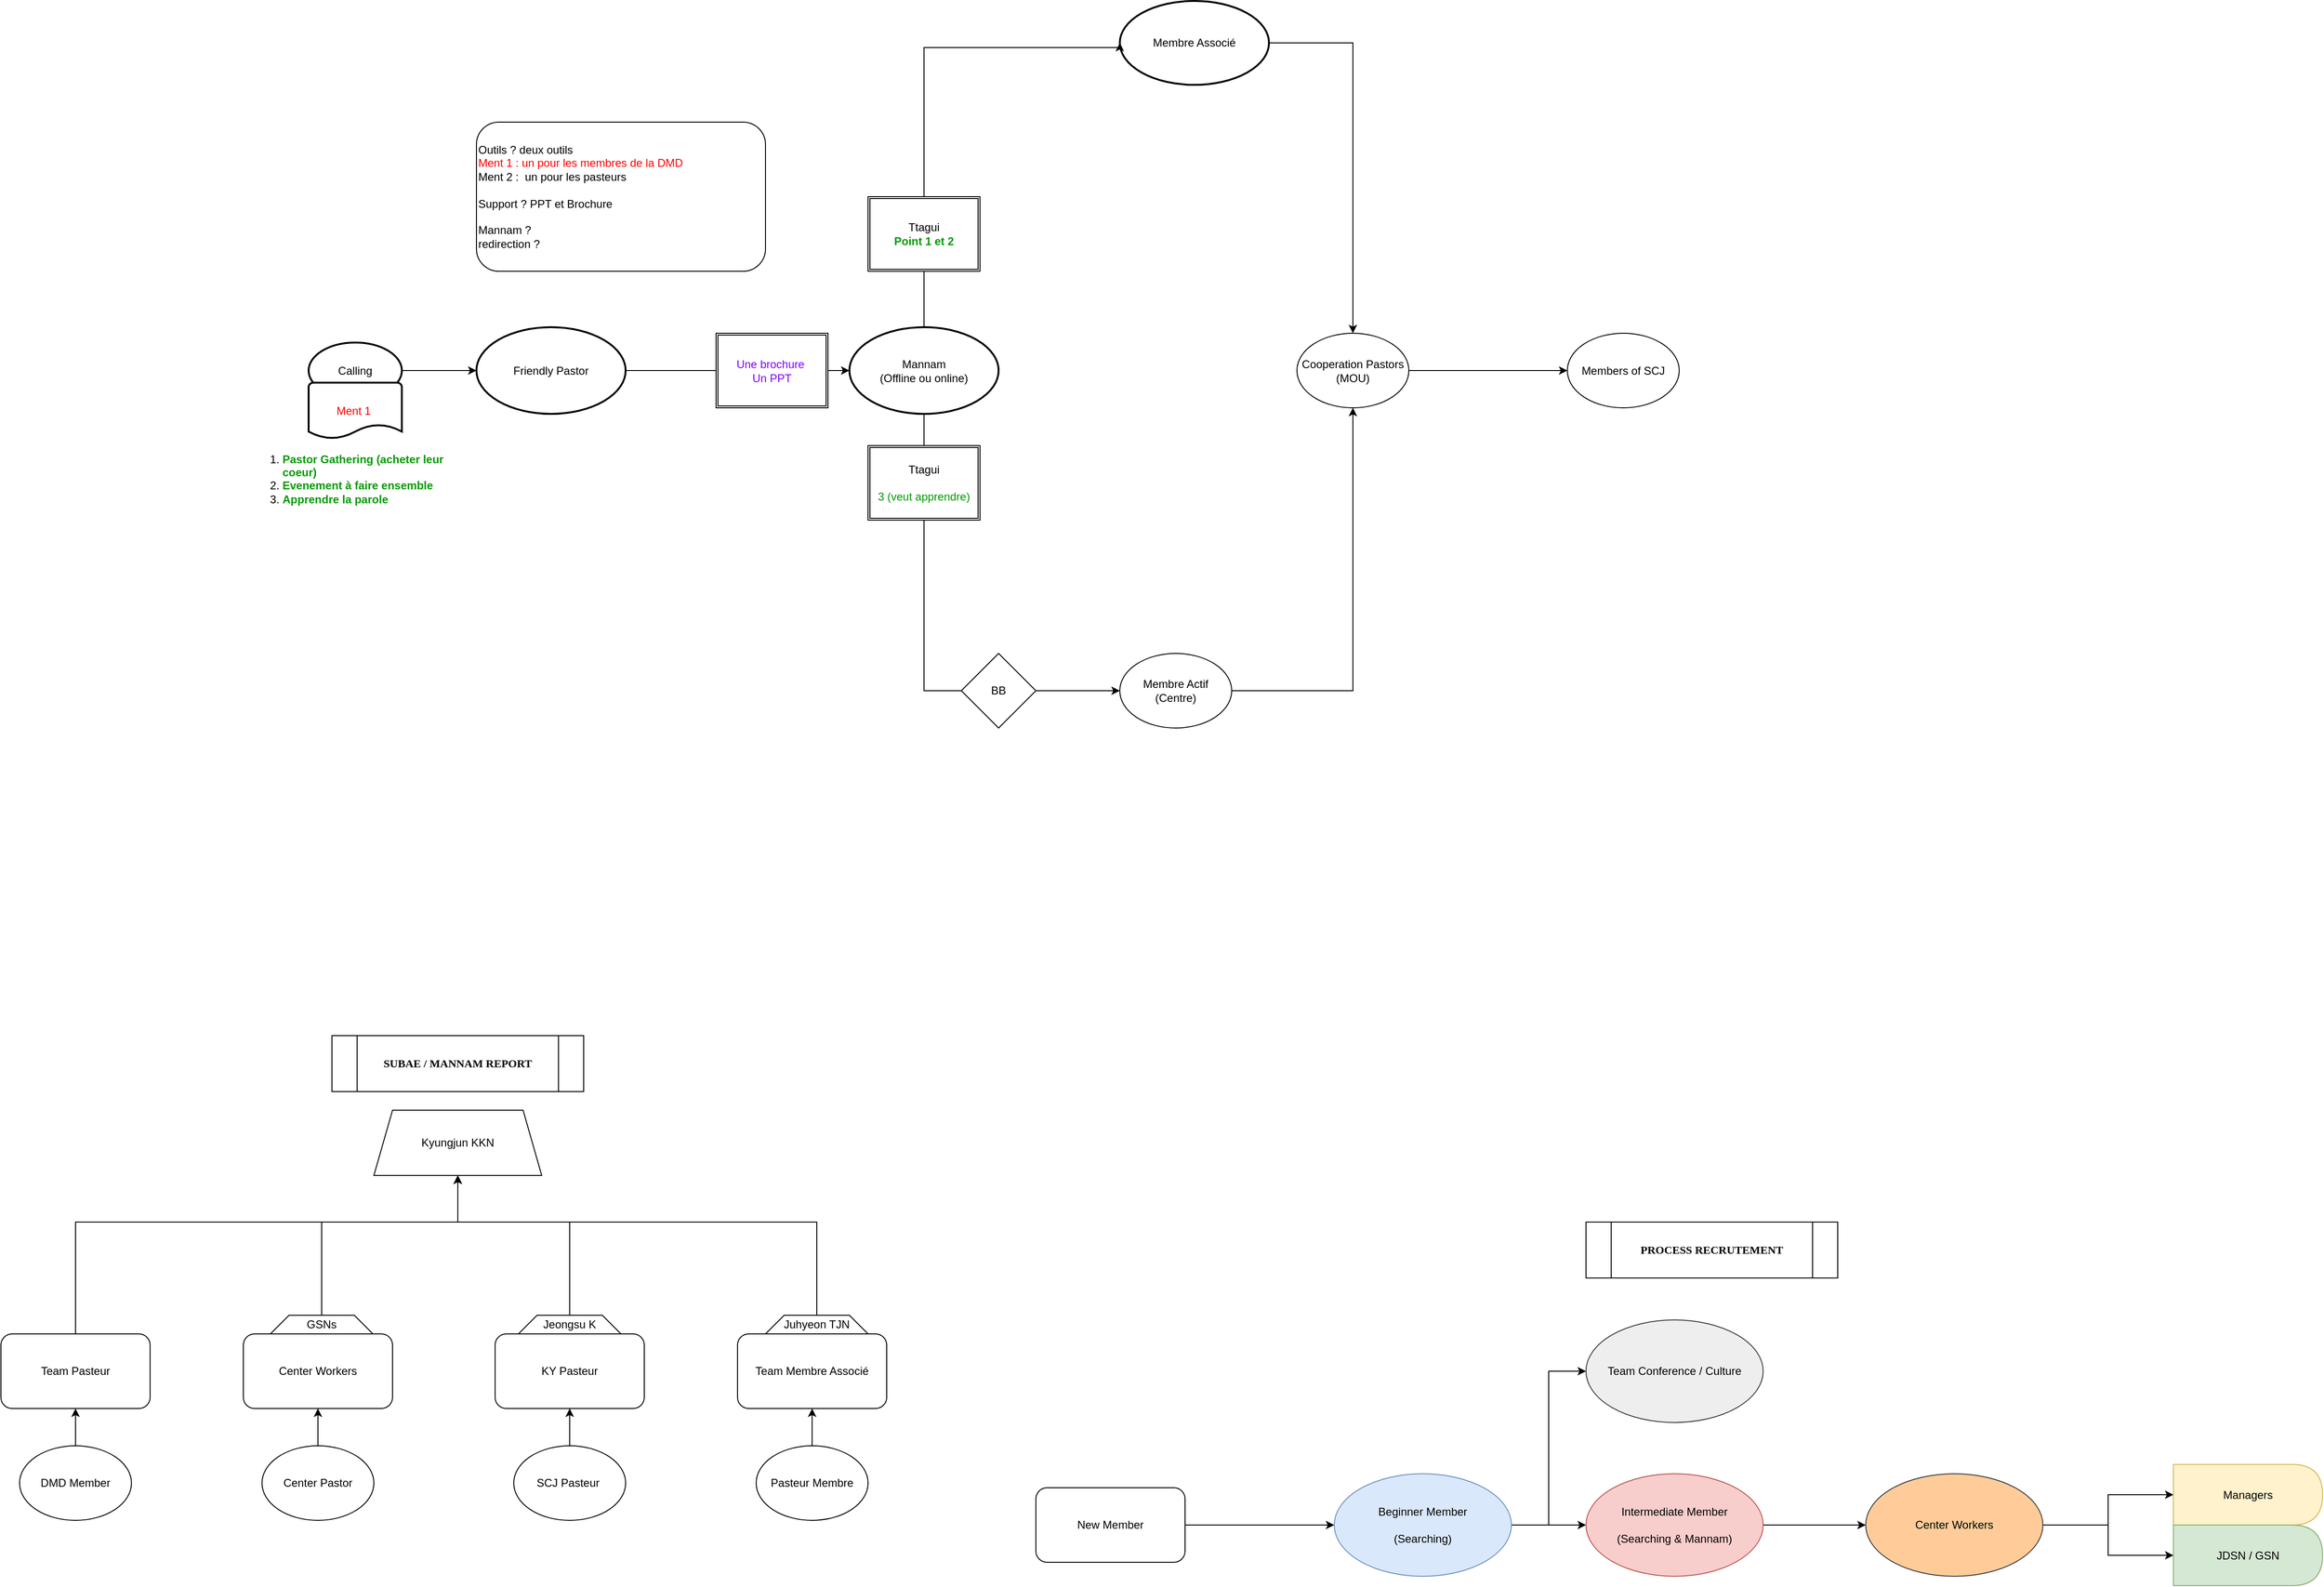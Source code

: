 <mxfile version="25.0.3">
  <diagram name="Page-1" id="cOgU7hjmjJvWijCojQ1F">
    <mxGraphModel dx="3054" dy="696" grid="1" gridSize="10" guides="1" tooltips="1" connect="1" arrows="1" fold="1" page="1" pageScale="1" pageWidth="827" pageHeight="1169" math="0" shadow="0">
      <root>
        <mxCell id="0" />
        <mxCell id="1" parent="0" />
        <mxCell id="1qVqDtgRL5_yvvf13ffs-9" style="edgeStyle=orthogonalEdgeStyle;rounded=0;orthogonalLoop=1;jettySize=auto;html=1;entryX=0.5;entryY=1;entryDx=0;entryDy=0;" edge="1" parent="1" source="1qVqDtgRL5_yvvf13ffs-1" target="1qVqDtgRL5_yvvf13ffs-4">
          <mxGeometry relative="1" as="geometry" />
        </mxCell>
        <mxCell id="1qVqDtgRL5_yvvf13ffs-1" value="Membre Actif&lt;div&gt;(Centre)&lt;/div&gt;" style="ellipse;whiteSpace=wrap;html=1;" vertex="1" parent="1">
          <mxGeometry x="210" y="790" width="120" height="80" as="geometry" />
        </mxCell>
        <mxCell id="1qVqDtgRL5_yvvf13ffs-7" style="edgeStyle=orthogonalEdgeStyle;rounded=0;orthogonalLoop=1;jettySize=auto;html=1;entryX=0.5;entryY=0;entryDx=0;entryDy=0;" edge="1" parent="1" source="1qVqDtgRL5_yvvf13ffs-2" target="1qVqDtgRL5_yvvf13ffs-4">
          <mxGeometry relative="1" as="geometry" />
        </mxCell>
        <mxCell id="1qVqDtgRL5_yvvf13ffs-2" value="Membre Associé" style="ellipse;whiteSpace=wrap;html=1;strokeWidth=2;" vertex="1" parent="1">
          <mxGeometry x="210" y="90" width="160" height="90" as="geometry" />
        </mxCell>
        <mxCell id="1qVqDtgRL5_yvvf13ffs-8" style="edgeStyle=orthogonalEdgeStyle;rounded=0;orthogonalLoop=1;jettySize=auto;html=1;entryX=0;entryY=0.5;entryDx=0;entryDy=0;" edge="1" parent="1" source="1qVqDtgRL5_yvvf13ffs-4" target="1qVqDtgRL5_yvvf13ffs-6">
          <mxGeometry relative="1" as="geometry" />
        </mxCell>
        <mxCell id="1qVqDtgRL5_yvvf13ffs-4" value="Cooperation Pastors&lt;div&gt;(MOU)&lt;/div&gt;" style="ellipse;whiteSpace=wrap;html=1;" vertex="1" parent="1">
          <mxGeometry x="400" y="446.5" width="120" height="80" as="geometry" />
        </mxCell>
        <mxCell id="1qVqDtgRL5_yvvf13ffs-6" value="Members of SCJ" style="ellipse;whiteSpace=wrap;html=1;" vertex="1" parent="1">
          <mxGeometry x="690" y="446.5" width="120" height="80" as="geometry" />
        </mxCell>
        <mxCell id="1qVqDtgRL5_yvvf13ffs-12" value="Outils ? deux outils&amp;nbsp;&lt;div&gt;&lt;span style=&quot;background-color: initial;&quot;&gt;&lt;font color=&quot;#ff0000&quot;&gt;Ment 1 : un pour les membres de la DMD&lt;/font&gt;&lt;/span&gt;&lt;/div&gt;&lt;div&gt;&lt;div&gt;Ment 2 :&amp;nbsp; un pour les pasteurs&lt;/div&gt;&lt;div&gt;&lt;br&gt;&lt;/div&gt;&lt;div&gt;Support ? PPT et Brochure&lt;/div&gt;&lt;div&gt;&lt;br&gt;&lt;/div&gt;&lt;div&gt;Mannam ?&lt;/div&gt;&lt;div&gt;redirection ?&lt;/div&gt;&lt;/div&gt;" style="rounded=1;whiteSpace=wrap;html=1;align=left;" vertex="1" parent="1">
          <mxGeometry x="-480" y="220" width="310" height="160" as="geometry" />
        </mxCell>
        <mxCell id="1qVqDtgRL5_yvvf13ffs-21" style="edgeStyle=orthogonalEdgeStyle;rounded=0;orthogonalLoop=1;jettySize=auto;html=1;entryX=0;entryY=0.5;entryDx=0;entryDy=0;entryPerimeter=0;" edge="1" parent="1" source="1qVqDtgRL5_yvvf13ffs-17" target="1qVqDtgRL5_yvvf13ffs-28">
          <mxGeometry relative="1" as="geometry">
            <mxPoint x="-360" y="485.971" as="targetPoint" />
          </mxGeometry>
        </mxCell>
        <mxCell id="1qVqDtgRL5_yvvf13ffs-17" value="Calling" style="strokeWidth=2;html=1;shape=mxgraph.flowchart.start_1;whiteSpace=wrap;" vertex="1" parent="1">
          <mxGeometry x="-660" y="456.5" width="100" height="60" as="geometry" />
        </mxCell>
        <mxCell id="1qVqDtgRL5_yvvf13ffs-18" value="&lt;font color=&quot;#ff0000&quot;&gt;Ment 1&amp;nbsp;&lt;/font&gt;" style="strokeWidth=2;html=1;shape=mxgraph.flowchart.document2;whiteSpace=wrap;size=0.25;" vertex="1" parent="1">
          <mxGeometry x="-660" y="499.5" width="100" height="60" as="geometry" />
        </mxCell>
        <mxCell id="1qVqDtgRL5_yvvf13ffs-23" style="edgeStyle=orthogonalEdgeStyle;rounded=0;orthogonalLoop=1;jettySize=auto;html=1;entryX=0;entryY=0.5;entryDx=0;entryDy=0;" edge="1" parent="1" source="1qVqDtgRL5_yvvf13ffs-20" target="1qVqDtgRL5_yvvf13ffs-2">
          <mxGeometry relative="1" as="geometry">
            <mxPoint y="190" as="targetPoint" />
            <Array as="points">
              <mxPoint y="140" />
            </Array>
          </mxGeometry>
        </mxCell>
        <mxCell id="1qVqDtgRL5_yvvf13ffs-27" style="edgeStyle=orthogonalEdgeStyle;rounded=0;orthogonalLoop=1;jettySize=auto;html=1;exitX=0.5;exitY=1;exitDx=0;exitDy=0;exitPerimeter=0;entryX=0;entryY=0.5;entryDx=0;entryDy=0;" edge="1" parent="1" source="1qVqDtgRL5_yvvf13ffs-20" target="1qVqDtgRL5_yvvf13ffs-1">
          <mxGeometry relative="1" as="geometry" />
        </mxCell>
        <mxCell id="1qVqDtgRL5_yvvf13ffs-20" value="Mannam&lt;div&gt;(Offline ou online)&lt;/div&gt;" style="strokeWidth=2;html=1;shape=mxgraph.flowchart.start_1;whiteSpace=wrap;" vertex="1" parent="1">
          <mxGeometry x="-80" y="440" width="160" height="93" as="geometry" />
        </mxCell>
        <mxCell id="1qVqDtgRL5_yvvf13ffs-24" value="Ttagui&lt;div&gt;&lt;b&gt;&lt;font color=&quot;#009900&quot;&gt;Point 1 et 2&lt;/font&gt;&lt;/b&gt;&lt;/div&gt;" style="shape=ext;double=1;rounded=0;whiteSpace=wrap;html=1;" vertex="1" parent="1">
          <mxGeometry x="-60" y="300" width="120" height="80" as="geometry" />
        </mxCell>
        <mxCell id="1qVqDtgRL5_yvvf13ffs-25" value="Ttagui&lt;div&gt;&lt;br&gt;&lt;div&gt;&lt;font color=&quot;#009900&quot;&gt;3 (veut apprendre)&lt;/font&gt;&lt;/div&gt;&lt;/div&gt;" style="shape=ext;double=1;rounded=0;whiteSpace=wrap;html=1;" vertex="1" parent="1">
          <mxGeometry x="-60" y="567" width="120" height="80" as="geometry" />
        </mxCell>
        <mxCell id="1qVqDtgRL5_yvvf13ffs-28" value="Friendly Pastor" style="strokeWidth=2;html=1;shape=mxgraph.flowchart.start_1;whiteSpace=wrap;" vertex="1" parent="1">
          <mxGeometry x="-480" y="440" width="160" height="93" as="geometry" />
        </mxCell>
        <mxCell id="1qVqDtgRL5_yvvf13ffs-29" style="edgeStyle=orthogonalEdgeStyle;rounded=0;orthogonalLoop=1;jettySize=auto;html=1;exitX=1;exitY=0.5;exitDx=0;exitDy=0;exitPerimeter=0;entryX=0;entryY=0.5;entryDx=0;entryDy=0;entryPerimeter=0;" edge="1" parent="1" source="1qVqDtgRL5_yvvf13ffs-28" target="1qVqDtgRL5_yvvf13ffs-20">
          <mxGeometry relative="1" as="geometry" />
        </mxCell>
        <mxCell id="1qVqDtgRL5_yvvf13ffs-15" value="&lt;font color=&quot;#7f00ff&quot;&gt;Une brochure&amp;nbsp;&lt;/font&gt;&lt;div&gt;&lt;font color=&quot;#7f00ff&quot;&gt;Un PPT&lt;/font&gt;&lt;/div&gt;" style="shape=ext;double=1;rounded=0;whiteSpace=wrap;html=1;" vertex="1" parent="1">
          <mxGeometry x="-223" y="446.5" width="120" height="80" as="geometry" />
        </mxCell>
        <mxCell id="1qVqDtgRL5_yvvf13ffs-30" value="&lt;ol&gt;&lt;li&gt;&lt;font color=&quot;#009900&quot; style=&quot;font-size: 12px;&quot;&gt;&lt;b style=&quot;&quot;&gt;Pastor Gathering (acheter leur coeur)&lt;/b&gt;&lt;/font&gt;&lt;/li&gt;&lt;li&gt;&lt;b&gt;&lt;font color=&quot;#009900&quot;&gt;Evenement à faire ensemble&lt;/font&gt;&lt;/b&gt;&lt;/li&gt;&lt;li&gt;&lt;b&gt;&lt;font color=&quot;#009900&quot;&gt;Apprendre la parole&lt;/font&gt;&lt;/b&gt;&lt;/li&gt;&lt;/ol&gt;" style="text;strokeColor=none;fillColor=none;html=1;whiteSpace=wrap;verticalAlign=middle;overflow=hidden;" vertex="1" parent="1">
          <mxGeometry x="-730" y="559.5" width="250" height="80" as="geometry" />
        </mxCell>
        <mxCell id="1qVqDtgRL5_yvvf13ffs-31" value="BB" style="rhombus;whiteSpace=wrap;html=1;" vertex="1" parent="1">
          <mxGeometry x="40" y="790" width="80" height="80" as="geometry" />
        </mxCell>
        <mxCell id="1qVqDtgRL5_yvvf13ffs-61" style="edgeStyle=orthogonalEdgeStyle;rounded=0;orthogonalLoop=1;jettySize=auto;html=1;entryX=0.5;entryY=1;entryDx=0;entryDy=0;" edge="1" parent="1" source="1qVqDtgRL5_yvvf13ffs-38" target="1qVqDtgRL5_yvvf13ffs-55">
          <mxGeometry relative="1" as="geometry">
            <Array as="points">
              <mxPoint x="-910" y="1400" />
              <mxPoint x="-500" y="1400" />
            </Array>
          </mxGeometry>
        </mxCell>
        <mxCell id="1qVqDtgRL5_yvvf13ffs-38" value="Team Pasteur" style="rounded=1;whiteSpace=wrap;html=1;" vertex="1" parent="1">
          <mxGeometry x="-990" y="1520" width="160" height="80" as="geometry" />
        </mxCell>
        <mxCell id="1qVqDtgRL5_yvvf13ffs-39" value="Center Workers" style="rounded=1;whiteSpace=wrap;html=1;" vertex="1" parent="1">
          <mxGeometry x="-730" y="1520" width="160" height="80" as="geometry" />
        </mxCell>
        <mxCell id="1qVqDtgRL5_yvvf13ffs-41" value="KY Pasteur" style="rounded=1;whiteSpace=wrap;html=1;" vertex="1" parent="1">
          <mxGeometry x="-460" y="1520" width="160" height="80" as="geometry" />
        </mxCell>
        <mxCell id="1qVqDtgRL5_yvvf13ffs-43" value="Team Membre Associé" style="rounded=1;whiteSpace=wrap;html=1;" vertex="1" parent="1">
          <mxGeometry x="-200" y="1520" width="160" height="80" as="geometry" />
        </mxCell>
        <mxCell id="1qVqDtgRL5_yvvf13ffs-45" value="" style="edgeStyle=orthogonalEdgeStyle;rounded=0;orthogonalLoop=1;jettySize=auto;html=1;" edge="1" parent="1" source="1qVqDtgRL5_yvvf13ffs-44" target="1qVqDtgRL5_yvvf13ffs-43">
          <mxGeometry relative="1" as="geometry" />
        </mxCell>
        <mxCell id="1qVqDtgRL5_yvvf13ffs-44" value="Pasteur Membre" style="ellipse;whiteSpace=wrap;html=1;" vertex="1" parent="1">
          <mxGeometry x="-180" y="1640" width="120" height="80" as="geometry" />
        </mxCell>
        <mxCell id="1qVqDtgRL5_yvvf13ffs-51" value="" style="edgeStyle=orthogonalEdgeStyle;rounded=0;orthogonalLoop=1;jettySize=auto;html=1;" edge="1" parent="1" source="1qVqDtgRL5_yvvf13ffs-46" target="1qVqDtgRL5_yvvf13ffs-41">
          <mxGeometry relative="1" as="geometry" />
        </mxCell>
        <mxCell id="1qVqDtgRL5_yvvf13ffs-46" value="SCJ Pasteur&amp;nbsp;" style="ellipse;whiteSpace=wrap;html=1;" vertex="1" parent="1">
          <mxGeometry x="-440" y="1640" width="120" height="80" as="geometry" />
        </mxCell>
        <mxCell id="1qVqDtgRL5_yvvf13ffs-56" value="" style="edgeStyle=orthogonalEdgeStyle;rounded=0;orthogonalLoop=1;jettySize=auto;html=1;" edge="1" parent="1" source="1qVqDtgRL5_yvvf13ffs-47" target="1qVqDtgRL5_yvvf13ffs-39">
          <mxGeometry relative="1" as="geometry" />
        </mxCell>
        <mxCell id="1qVqDtgRL5_yvvf13ffs-47" value="Center Pastor" style="ellipse;whiteSpace=wrap;html=1;" vertex="1" parent="1">
          <mxGeometry x="-710" y="1640" width="120" height="80" as="geometry" />
        </mxCell>
        <mxCell id="1qVqDtgRL5_yvvf13ffs-58" style="edgeStyle=orthogonalEdgeStyle;rounded=0;orthogonalLoop=1;jettySize=auto;html=1;exitX=0.5;exitY=0;exitDx=0;exitDy=0;" edge="1" parent="1" source="1qVqDtgRL5_yvvf13ffs-48" target="1qVqDtgRL5_yvvf13ffs-38">
          <mxGeometry relative="1" as="geometry" />
        </mxCell>
        <mxCell id="1qVqDtgRL5_yvvf13ffs-48" value="DMD Member" style="ellipse;whiteSpace=wrap;html=1;" vertex="1" parent="1">
          <mxGeometry x="-970" y="1640" width="120" height="80" as="geometry" />
        </mxCell>
        <mxCell id="1qVqDtgRL5_yvvf13ffs-65" style="edgeStyle=orthogonalEdgeStyle;rounded=0;orthogonalLoop=1;jettySize=auto;html=1;exitX=0.5;exitY=0;exitDx=0;exitDy=0;entryX=0.5;entryY=1;entryDx=0;entryDy=0;" edge="1" parent="1" source="1qVqDtgRL5_yvvf13ffs-49" target="1qVqDtgRL5_yvvf13ffs-55">
          <mxGeometry relative="1" as="geometry">
            <Array as="points">
              <mxPoint x="-115" y="1400" />
              <mxPoint x="-500" y="1400" />
            </Array>
          </mxGeometry>
        </mxCell>
        <mxCell id="1qVqDtgRL5_yvvf13ffs-49" value="Juhyeon TJN" style="shape=trapezoid;perimeter=trapezoidPerimeter;whiteSpace=wrap;html=1;fixedSize=1;" vertex="1" parent="1">
          <mxGeometry x="-170" y="1500" width="110" height="20" as="geometry" />
        </mxCell>
        <mxCell id="1qVqDtgRL5_yvvf13ffs-64" style="edgeStyle=orthogonalEdgeStyle;rounded=0;orthogonalLoop=1;jettySize=auto;html=1;exitX=0.5;exitY=0;exitDx=0;exitDy=0;entryX=0.5;entryY=1;entryDx=0;entryDy=0;" edge="1" parent="1" source="1qVqDtgRL5_yvvf13ffs-50" target="1qVqDtgRL5_yvvf13ffs-55">
          <mxGeometry relative="1" as="geometry">
            <Array as="points">
              <mxPoint x="-380" y="1400" />
              <mxPoint x="-500" y="1400" />
            </Array>
          </mxGeometry>
        </mxCell>
        <mxCell id="1qVqDtgRL5_yvvf13ffs-50" value="Jeongsu K" style="shape=trapezoid;perimeter=trapezoidPerimeter;whiteSpace=wrap;html=1;fixedSize=1;" vertex="1" parent="1">
          <mxGeometry x="-435" y="1500" width="110" height="20" as="geometry" />
        </mxCell>
        <mxCell id="1qVqDtgRL5_yvvf13ffs-63" style="edgeStyle=orthogonalEdgeStyle;rounded=0;orthogonalLoop=1;jettySize=auto;html=1;entryX=0.5;entryY=1;entryDx=0;entryDy=0;" edge="1" parent="1" source="1qVqDtgRL5_yvvf13ffs-52" target="1qVqDtgRL5_yvvf13ffs-55">
          <mxGeometry relative="1" as="geometry">
            <Array as="points">
              <mxPoint x="-646" y="1400" />
              <mxPoint x="-500" y="1400" />
            </Array>
          </mxGeometry>
        </mxCell>
        <mxCell id="1qVqDtgRL5_yvvf13ffs-52" value="GSNs" style="shape=trapezoid;perimeter=trapezoidPerimeter;whiteSpace=wrap;html=1;fixedSize=1;" vertex="1" parent="1">
          <mxGeometry x="-701" y="1500" width="110" height="20" as="geometry" />
        </mxCell>
        <mxCell id="1qVqDtgRL5_yvvf13ffs-55" value="Kyungjun KKN" style="shape=trapezoid;perimeter=trapezoidPerimeter;whiteSpace=wrap;html=1;fixedSize=1;" vertex="1" parent="1">
          <mxGeometry x="-590" y="1280" width="180" height="70" as="geometry" />
        </mxCell>
        <mxCell id="1qVqDtgRL5_yvvf13ffs-66" value="&lt;font face=&quot;Tahoma&quot;&gt;&lt;b&gt;SUBAE / MANNAM REPORT&lt;/b&gt;&lt;/font&gt;" style="shape=process;whiteSpace=wrap;html=1;backgroundOutline=1;" vertex="1" parent="1">
          <mxGeometry x="-635" y="1200" width="270" height="60" as="geometry" />
        </mxCell>
        <mxCell id="1qVqDtgRL5_yvvf13ffs-84" style="edgeStyle=orthogonalEdgeStyle;rounded=0;orthogonalLoop=1;jettySize=auto;html=1;exitX=1;exitY=0.5;exitDx=0;exitDy=0;entryX=0;entryY=0.5;entryDx=0;entryDy=0;" edge="1" parent="1" source="1qVqDtgRL5_yvvf13ffs-70" target="1qVqDtgRL5_yvvf13ffs-83">
          <mxGeometry relative="1" as="geometry" />
        </mxCell>
        <mxCell id="1qVqDtgRL5_yvvf13ffs-70" value="New Member" style="rounded=1;whiteSpace=wrap;html=1;" vertex="1" parent="1">
          <mxGeometry x="120" y="1685" width="160" height="80" as="geometry" />
        </mxCell>
        <mxCell id="1qVqDtgRL5_yvvf13ffs-71" value="&lt;font face=&quot;Tahoma&quot;&gt;&lt;b&gt;PROCESS RECRUTEMENT&lt;/b&gt;&lt;/font&gt;" style="shape=process;whiteSpace=wrap;html=1;backgroundOutline=1;" vertex="1" parent="1">
          <mxGeometry x="710" y="1400" width="270" height="60" as="geometry" />
        </mxCell>
        <mxCell id="1qVqDtgRL5_yvvf13ffs-81" style="edgeStyle=orthogonalEdgeStyle;rounded=0;orthogonalLoop=1;jettySize=auto;html=1;entryX=0;entryY=0.5;entryDx=0;entryDy=0;" edge="1" parent="1" source="1qVqDtgRL5_yvvf13ffs-75" target="1qVqDtgRL5_yvvf13ffs-79">
          <mxGeometry relative="1" as="geometry" />
        </mxCell>
        <mxCell id="1qVqDtgRL5_yvvf13ffs-82" style="edgeStyle=orthogonalEdgeStyle;rounded=0;orthogonalLoop=1;jettySize=auto;html=1;entryX=0;entryY=0.5;entryDx=0;entryDy=0;" edge="1" parent="1" source="1qVqDtgRL5_yvvf13ffs-75" target="1qVqDtgRL5_yvvf13ffs-80">
          <mxGeometry relative="1" as="geometry" />
        </mxCell>
        <mxCell id="1qVqDtgRL5_yvvf13ffs-75" value="Center Workers" style="ellipse;whiteSpace=wrap;html=1;fillColor=#ffcc99;strokeColor=#36393d;" vertex="1" parent="1">
          <mxGeometry x="1010" y="1670" width="190" height="110" as="geometry" />
        </mxCell>
        <mxCell id="1qVqDtgRL5_yvvf13ffs-76" value="Team Conference / Culture" style="ellipse;whiteSpace=wrap;html=1;fillColor=#eeeeee;strokeColor=#36393d;" vertex="1" parent="1">
          <mxGeometry x="710" y="1505" width="190" height="110" as="geometry" />
        </mxCell>
        <mxCell id="1qVqDtgRL5_yvvf13ffs-79" value="Managers" style="shape=delay;whiteSpace=wrap;html=1;fillColor=#fff2cc;strokeColor=#d6b656;" vertex="1" parent="1">
          <mxGeometry x="1340" y="1660" width="160" height="65" as="geometry" />
        </mxCell>
        <mxCell id="1qVqDtgRL5_yvvf13ffs-80" value="JDSN / GSN" style="shape=delay;whiteSpace=wrap;html=1;fillColor=#d5e8d4;strokeColor=#82b366;" vertex="1" parent="1">
          <mxGeometry x="1340" y="1725" width="160" height="65" as="geometry" />
        </mxCell>
        <mxCell id="1qVqDtgRL5_yvvf13ffs-87" value="" style="edgeStyle=orthogonalEdgeStyle;rounded=0;orthogonalLoop=1;jettySize=auto;html=1;" edge="1" parent="1" source="1qVqDtgRL5_yvvf13ffs-83" target="1qVqDtgRL5_yvvf13ffs-86">
          <mxGeometry relative="1" as="geometry" />
        </mxCell>
        <mxCell id="1qVqDtgRL5_yvvf13ffs-89" style="edgeStyle=orthogonalEdgeStyle;rounded=0;orthogonalLoop=1;jettySize=auto;html=1;entryX=0;entryY=0.5;entryDx=0;entryDy=0;" edge="1" parent="1" source="1qVqDtgRL5_yvvf13ffs-83" target="1qVqDtgRL5_yvvf13ffs-76">
          <mxGeometry relative="1" as="geometry" />
        </mxCell>
        <mxCell id="1qVqDtgRL5_yvvf13ffs-83" value="Beginner Member&lt;div&gt;&lt;br&gt;&lt;div&gt;(Searching)&lt;/div&gt;&lt;/div&gt;" style="ellipse;whiteSpace=wrap;html=1;fillColor=#dae8fc;strokeColor=#6c8ebf;" vertex="1" parent="1">
          <mxGeometry x="440" y="1670" width="190" height="110" as="geometry" />
        </mxCell>
        <mxCell id="1qVqDtgRL5_yvvf13ffs-90" style="edgeStyle=orthogonalEdgeStyle;rounded=0;orthogonalLoop=1;jettySize=auto;html=1;" edge="1" parent="1" source="1qVqDtgRL5_yvvf13ffs-86" target="1qVqDtgRL5_yvvf13ffs-75">
          <mxGeometry relative="1" as="geometry" />
        </mxCell>
        <mxCell id="1qVqDtgRL5_yvvf13ffs-86" value="Intermediate Member&lt;div&gt;&lt;br&gt;&lt;div&gt;(Searching &amp;amp; Mannam)&lt;/div&gt;&lt;/div&gt;" style="ellipse;whiteSpace=wrap;html=1;fillColor=#f8cecc;strokeColor=#b85450;" vertex="1" parent="1">
          <mxGeometry x="710" y="1670" width="190" height="110" as="geometry" />
        </mxCell>
      </root>
    </mxGraphModel>
  </diagram>
</mxfile>
